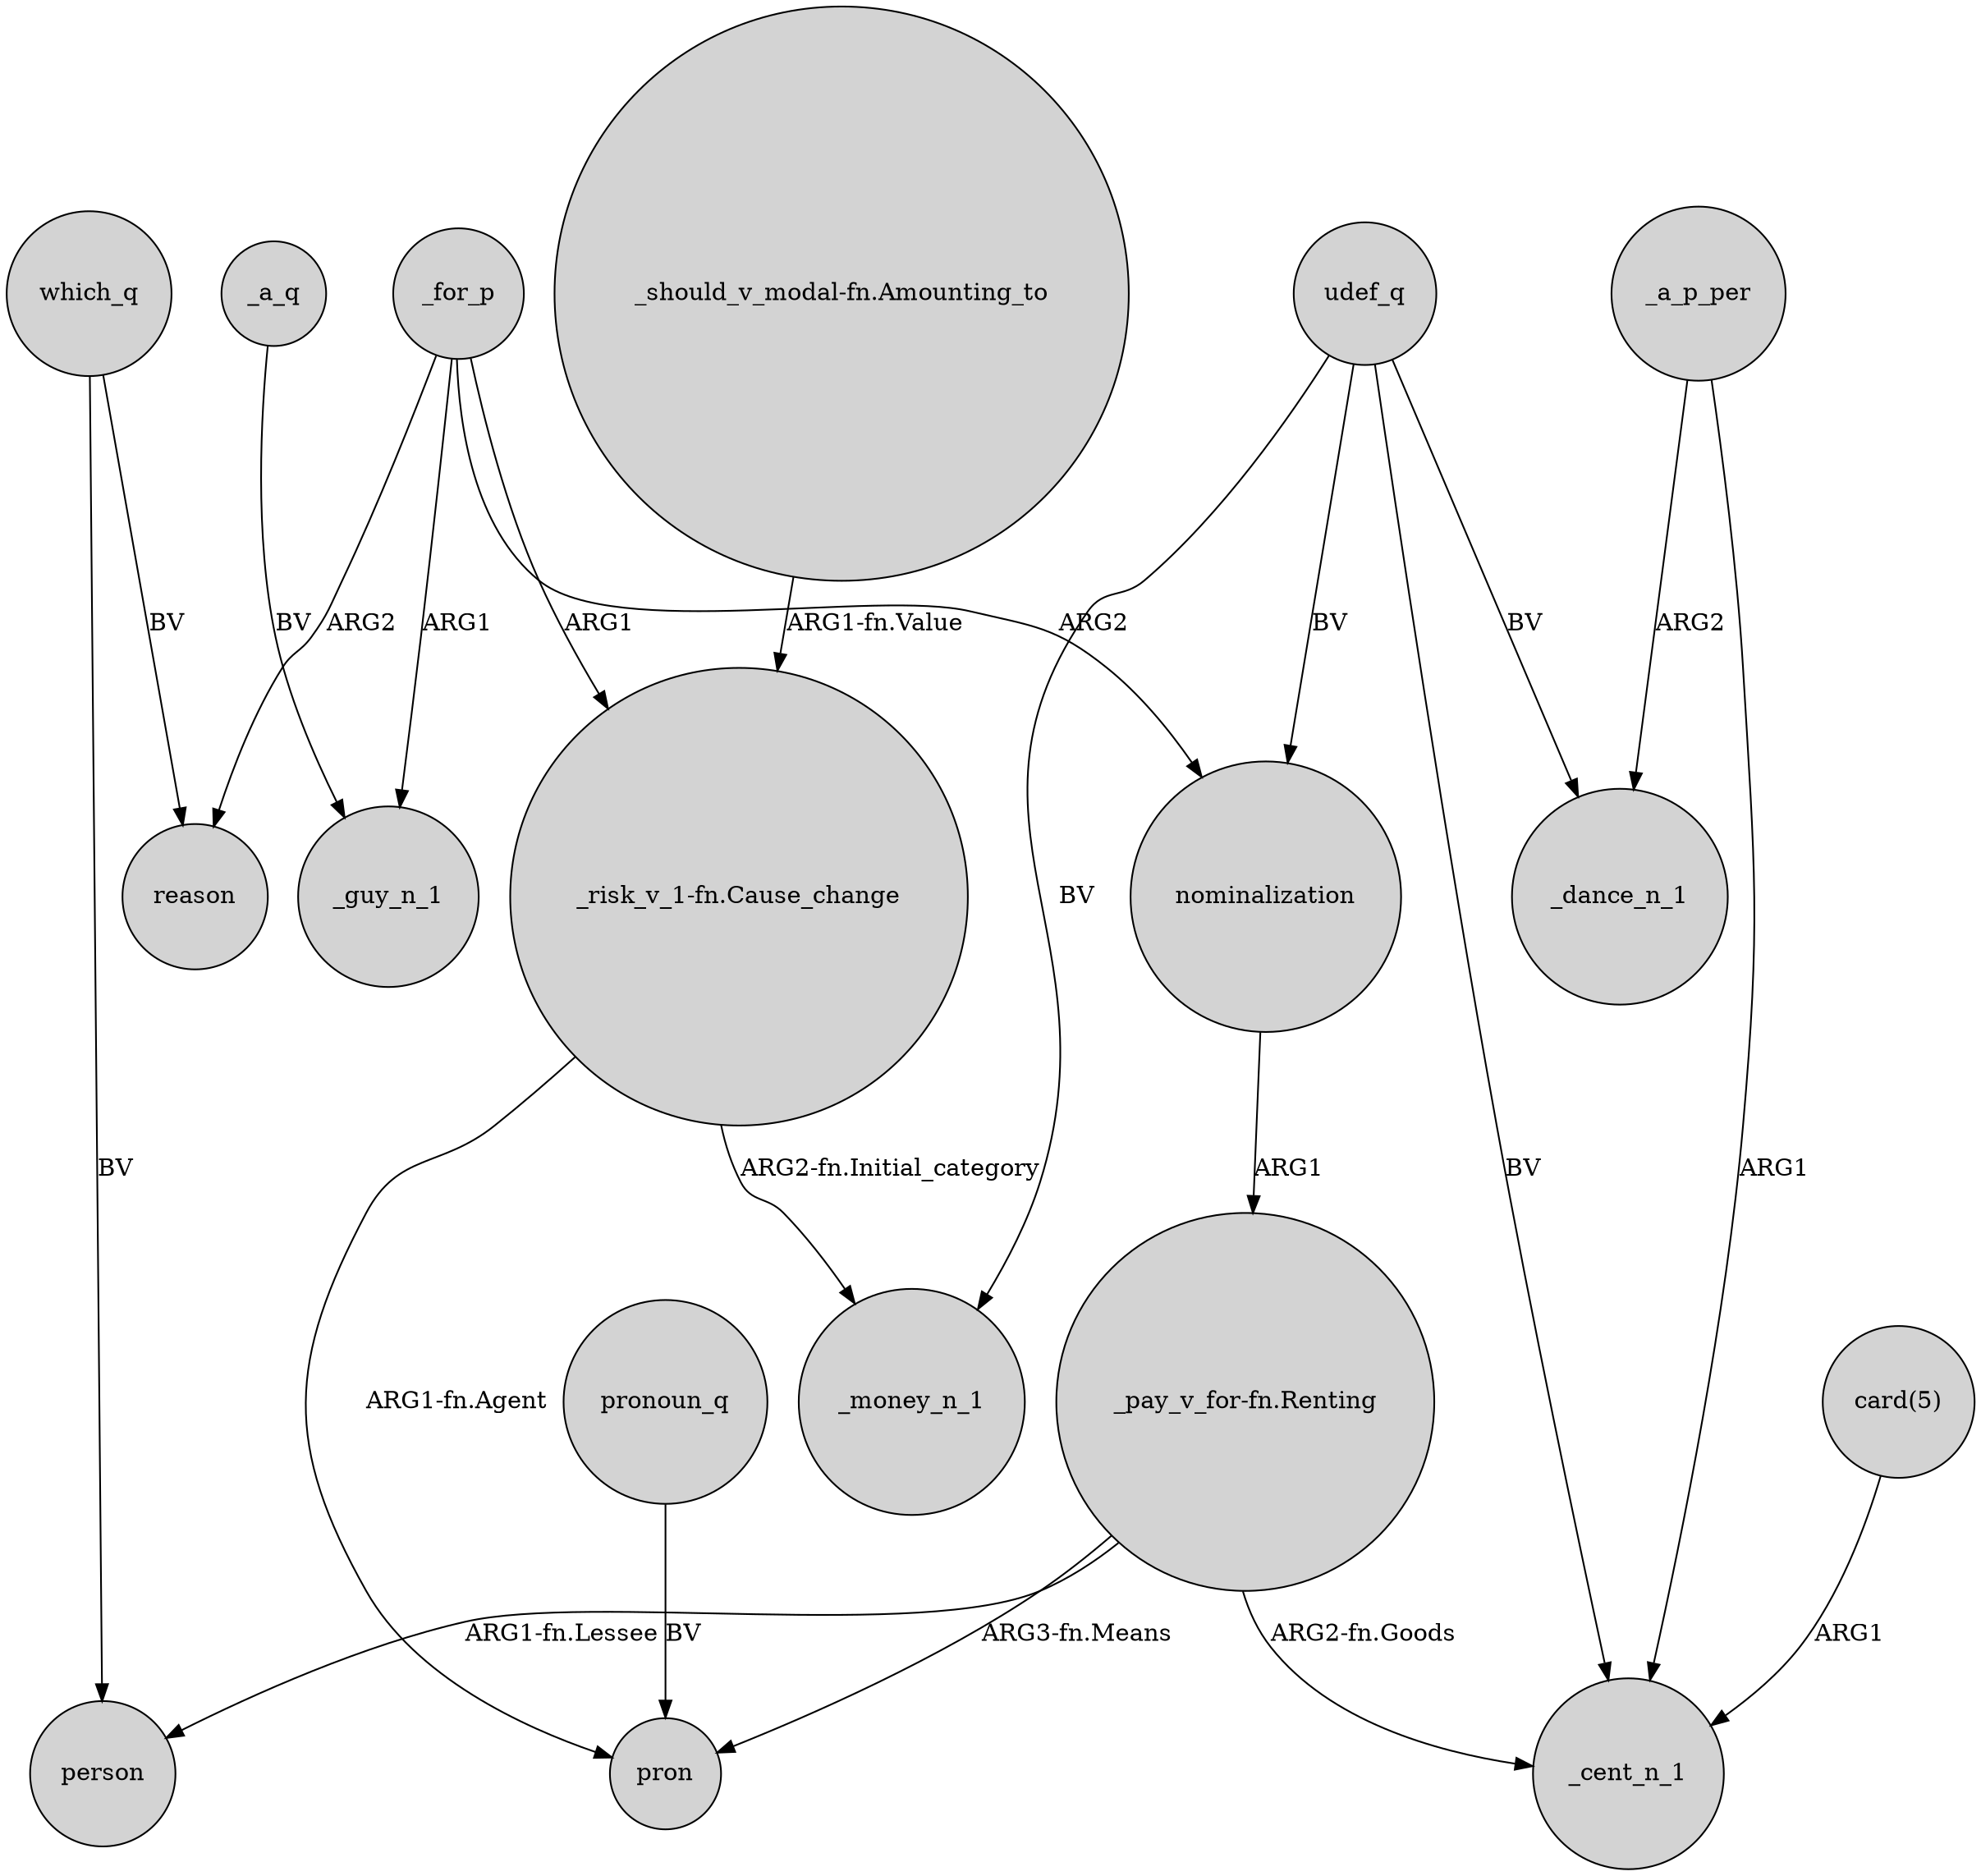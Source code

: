 digraph {
	node [shape=circle style=filled]
	_for_p -> "_risk_v_1-fn.Cause_change" [label=ARG1]
	"_pay_v_for-fn.Renting" -> person [label="ARG1-fn.Lessee"]
	which_q -> person [label=BV]
	which_q -> reason [label=BV]
	"_risk_v_1-fn.Cause_change" -> _money_n_1 [label="ARG2-fn.Initial_category"]
	_a_p_per -> _cent_n_1 [label=ARG1]
	udef_q -> nominalization [label=BV]
	_for_p -> _guy_n_1 [label=ARG1]
	_for_p -> reason [label=ARG2]
	udef_q -> _cent_n_1 [label=BV]
	pronoun_q -> pron [label=BV]
	udef_q -> _money_n_1 [label=BV]
	"_risk_v_1-fn.Cause_change" -> pron [label="ARG1-fn.Agent"]
	udef_q -> _dance_n_1 [label=BV]
	_for_p -> nominalization [label=ARG2]
	nominalization -> "_pay_v_for-fn.Renting" [label=ARG1]
	"_pay_v_for-fn.Renting" -> _cent_n_1 [label="ARG2-fn.Goods"]
	"_pay_v_for-fn.Renting" -> pron [label="ARG3-fn.Means"]
	"_should_v_modal-fn.Amounting_to" -> "_risk_v_1-fn.Cause_change" [label="ARG1-fn.Value"]
	_a_q -> _guy_n_1 [label=BV]
	_a_p_per -> _dance_n_1 [label=ARG2]
	"card(5)" -> _cent_n_1 [label=ARG1]
}
